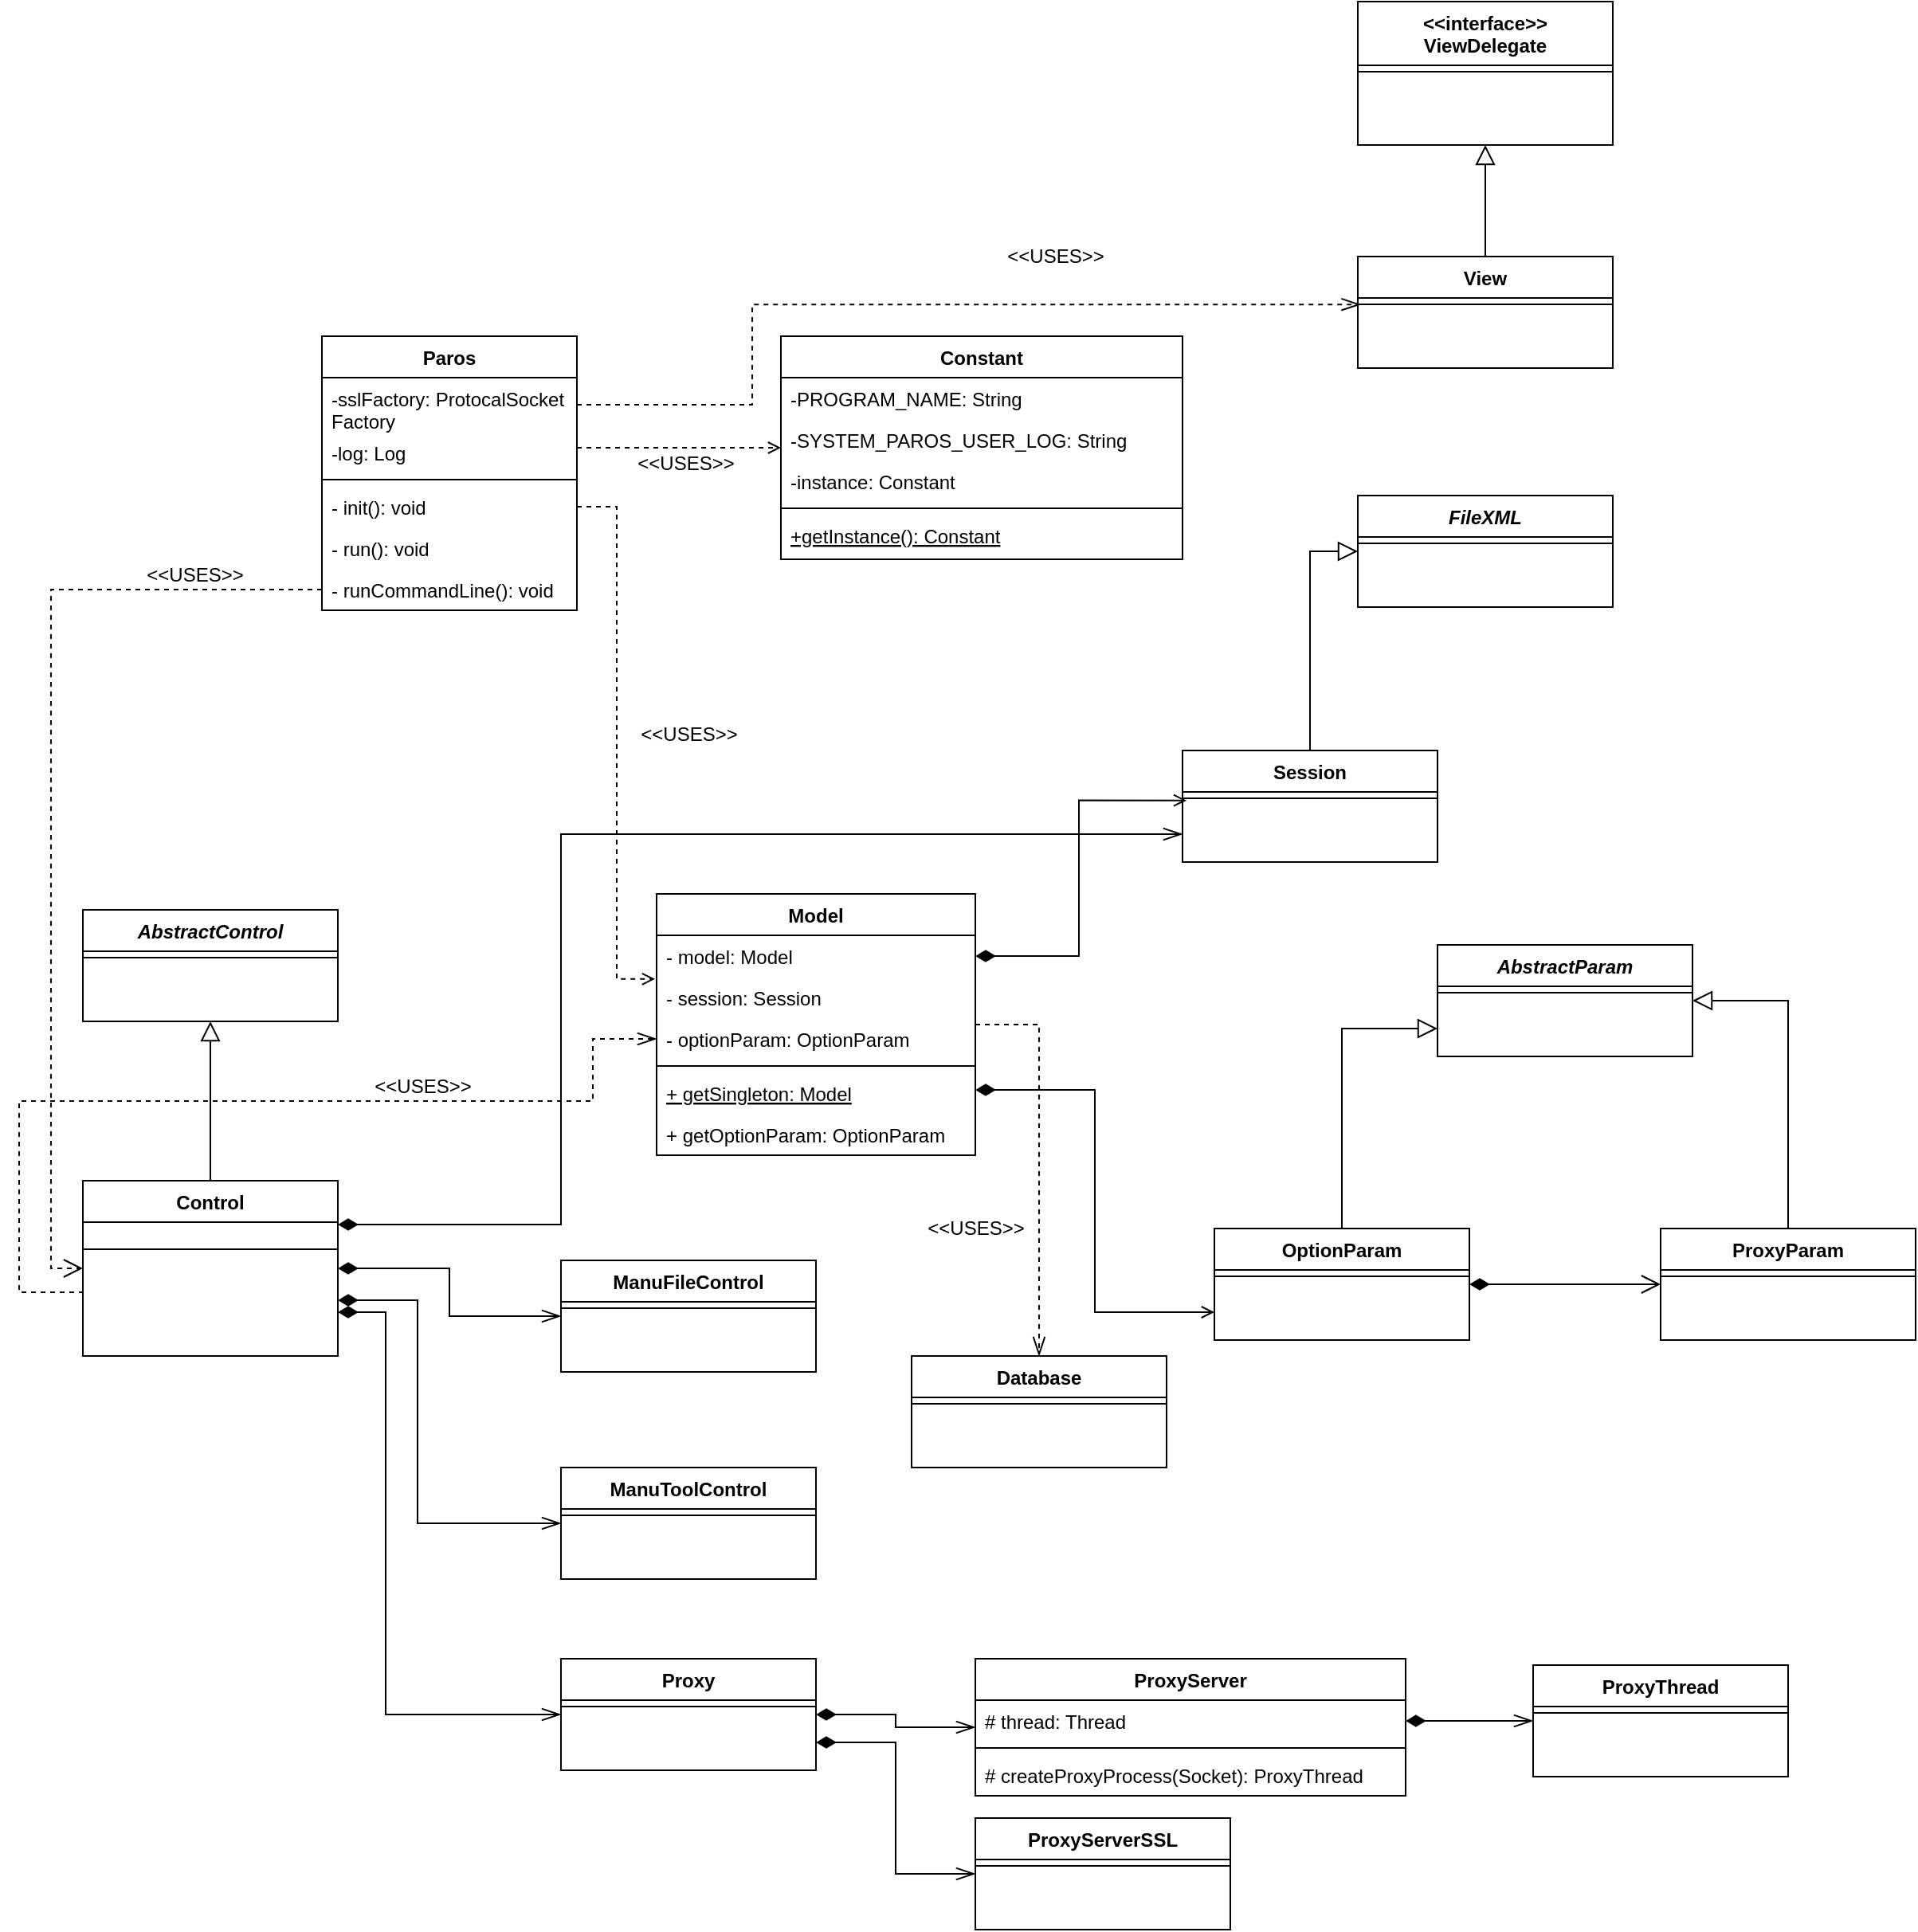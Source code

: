 <mxfile version="15.2.7" type="github">
  <diagram id="C5RBs43oDa-KdzZeNtuy" name="Page-1">
    <mxGraphModel dx="474" dy="1434" grid="1" gridSize="10" guides="1" tooltips="1" connect="1" arrows="1" fold="1" page="1" pageScale="1" pageWidth="827" pageHeight="1169" math="0" shadow="0">
      <root>
        <mxCell id="WIyWlLk6GJQsqaUBKTNV-0" />
        <mxCell id="WIyWlLk6GJQsqaUBKTNV-1" parent="WIyWlLk6GJQsqaUBKTNV-0" />
        <mxCell id="PljDbK5NJAlSUwiUS4Zr-77" style="edgeStyle=elbowEdgeStyle;rounded=0;orthogonalLoop=1;jettySize=auto;html=1;exitX=1;exitY=0.25;exitDx=0;exitDy=0;entryX=0.011;entryY=0.515;entryDx=0;entryDy=0;entryPerimeter=0;dashed=1;startArrow=none;startFill=0;endArrow=openThin;endFill=0;startSize=10;endSize=10;" edge="1" parent="WIyWlLk6GJQsqaUBKTNV-1" source="zkfFHV4jXpPFQw0GAbJ--0" target="PljDbK5NJAlSUwiUS4Zr-76">
          <mxGeometry relative="1" as="geometry">
            <Array as="points">
              <mxPoint x="490" y="130" />
            </Array>
          </mxGeometry>
        </mxCell>
        <mxCell id="zkfFHV4jXpPFQw0GAbJ--0" value="Paros" style="swimlane;fontStyle=1;align=center;verticalAlign=top;childLayout=stackLayout;horizontal=1;startSize=26;horizontalStack=0;resizeParent=1;resizeLast=0;collapsible=1;marginBottom=0;rounded=0;shadow=0;strokeWidth=1;" parent="WIyWlLk6GJQsqaUBKTNV-1" vertex="1">
          <mxGeometry x="220" y="120" width="160" height="172" as="geometry">
            <mxRectangle x="220" y="120" width="160" height="26" as="alternateBounds" />
          </mxGeometry>
        </mxCell>
        <mxCell id="PljDbK5NJAlSUwiUS4Zr-3" value="-sslFactory: ProtocalSocket&#xa;Factory" style="text;align=left;verticalAlign=top;spacingLeft=4;spacingRight=4;overflow=hidden;rotatable=0;points=[[0,0.5],[1,0.5]];portConstraint=eastwest;" vertex="1" parent="zkfFHV4jXpPFQw0GAbJ--0">
          <mxGeometry y="26" width="160" height="34" as="geometry" />
        </mxCell>
        <mxCell id="PljDbK5NJAlSUwiUS4Zr-2" value="-log: Log&#xa;" style="text;align=left;verticalAlign=top;spacingLeft=4;spacingRight=4;overflow=hidden;rotatable=0;points=[[0,0.5],[1,0.5]];portConstraint=eastwest;" vertex="1" parent="zkfFHV4jXpPFQw0GAbJ--0">
          <mxGeometry y="60" width="160" height="26" as="geometry" />
        </mxCell>
        <mxCell id="zkfFHV4jXpPFQw0GAbJ--4" value="" style="line;html=1;strokeWidth=1;align=left;verticalAlign=middle;spacingTop=-1;spacingLeft=3;spacingRight=3;rotatable=0;labelPosition=right;points=[];portConstraint=eastwest;" parent="zkfFHV4jXpPFQw0GAbJ--0" vertex="1">
          <mxGeometry y="86" width="160" height="8" as="geometry" />
        </mxCell>
        <mxCell id="PljDbK5NJAlSUwiUS4Zr-0" value="- init(): void" style="text;align=left;verticalAlign=top;spacingLeft=4;spacingRight=4;overflow=hidden;rotatable=0;points=[[0,0.5],[1,0.5]];portConstraint=eastwest;" vertex="1" parent="zkfFHV4jXpPFQw0GAbJ--0">
          <mxGeometry y="94" width="160" height="26" as="geometry" />
        </mxCell>
        <mxCell id="PljDbK5NJAlSUwiUS4Zr-1" value="- run(): void" style="text;align=left;verticalAlign=top;spacingLeft=4;spacingRight=4;overflow=hidden;rotatable=0;points=[[0,0.5],[1,0.5]];portConstraint=eastwest;" vertex="1" parent="zkfFHV4jXpPFQw0GAbJ--0">
          <mxGeometry y="120" width="160" height="26" as="geometry" />
        </mxCell>
        <mxCell id="PljDbK5NJAlSUwiUS4Zr-33" value="- runCommandLine(): void" style="text;align=left;verticalAlign=top;spacingLeft=4;spacingRight=4;overflow=hidden;rotatable=0;points=[[0,0.5],[1,0.5]];portConstraint=eastwest;" vertex="1" parent="zkfFHV4jXpPFQw0GAbJ--0">
          <mxGeometry y="146" width="160" height="26" as="geometry" />
        </mxCell>
        <mxCell id="PljDbK5NJAlSUwiUS4Zr-13" style="edgeStyle=orthogonalEdgeStyle;rounded=0;orthogonalLoop=1;jettySize=auto;html=1;exitX=1;exitY=0.75;exitDx=0;exitDy=0;entryX=0;entryY=0.75;entryDx=0;entryDy=0;startArrow=diamondThin;startFill=1;endArrow=open;endFill=0;startSize=10;" edge="1" parent="WIyWlLk6GJQsqaUBKTNV-1" source="zkfFHV4jXpPFQw0GAbJ--13" target="PljDbK5NJAlSUwiUS4Zr-10">
          <mxGeometry relative="1" as="geometry">
            <mxPoint x="780" y="719" as="targetPoint" />
          </mxGeometry>
        </mxCell>
        <mxCell id="PljDbK5NJAlSUwiUS4Zr-72" style="edgeStyle=elbowEdgeStyle;rounded=0;orthogonalLoop=1;jettySize=auto;html=1;exitX=1;exitY=0.5;exitDx=0;exitDy=0;startArrow=none;startFill=0;endArrow=openThin;endFill=0;startSize=10;endSize=10;dashed=1;" edge="1" parent="WIyWlLk6GJQsqaUBKTNV-1" source="zkfFHV4jXpPFQw0GAbJ--13">
          <mxGeometry relative="1" as="geometry">
            <mxPoint x="670" y="760" as="targetPoint" />
            <Array as="points">
              <mxPoint x="670" y="620" />
            </Array>
          </mxGeometry>
        </mxCell>
        <mxCell id="zkfFHV4jXpPFQw0GAbJ--13" value="Model" style="swimlane;fontStyle=1;align=center;verticalAlign=top;childLayout=stackLayout;horizontal=1;startSize=26;horizontalStack=0;resizeParent=1;resizeLast=0;collapsible=1;marginBottom=0;rounded=0;shadow=0;strokeWidth=1;" parent="WIyWlLk6GJQsqaUBKTNV-1" vertex="1">
          <mxGeometry x="430" y="470" width="200" height="164" as="geometry">
            <mxRectangle x="340" y="380" width="170" height="26" as="alternateBounds" />
          </mxGeometry>
        </mxCell>
        <mxCell id="zkfFHV4jXpPFQw0GAbJ--14" value="- model: Model " style="text;align=left;verticalAlign=top;spacingLeft=4;spacingRight=4;overflow=hidden;rotatable=0;points=[[0,0.5],[1,0.5]];portConstraint=eastwest;" parent="zkfFHV4jXpPFQw0GAbJ--13" vertex="1">
          <mxGeometry y="26" width="200" height="26" as="geometry" />
        </mxCell>
        <mxCell id="PljDbK5NJAlSUwiUS4Zr-15" value="- session: Session" style="text;align=left;verticalAlign=top;spacingLeft=4;spacingRight=4;overflow=hidden;rotatable=0;points=[[0,0.5],[1,0.5]];portConstraint=eastwest;" vertex="1" parent="zkfFHV4jXpPFQw0GAbJ--13">
          <mxGeometry y="52" width="200" height="26" as="geometry" />
        </mxCell>
        <mxCell id="PljDbK5NJAlSUwiUS4Zr-16" value="- optionParam: OptionParam" style="text;align=left;verticalAlign=top;spacingLeft=4;spacingRight=4;overflow=hidden;rotatable=0;points=[[0,0.5],[1,0.5]];portConstraint=eastwest;" vertex="1" parent="zkfFHV4jXpPFQw0GAbJ--13">
          <mxGeometry y="78" width="200" height="26" as="geometry" />
        </mxCell>
        <mxCell id="zkfFHV4jXpPFQw0GAbJ--15" value="" style="line;html=1;strokeWidth=1;align=left;verticalAlign=middle;spacingTop=-1;spacingLeft=3;spacingRight=3;rotatable=0;labelPosition=right;points=[];portConstraint=eastwest;" parent="zkfFHV4jXpPFQw0GAbJ--13" vertex="1">
          <mxGeometry y="104" width="200" height="8" as="geometry" />
        </mxCell>
        <mxCell id="PljDbK5NJAlSUwiUS4Zr-21" value="+ getSingleton: Model" style="text;align=left;verticalAlign=top;spacingLeft=4;spacingRight=4;overflow=hidden;rotatable=0;points=[[0,0.5],[1,0.5]];portConstraint=eastwest;fontStyle=4" vertex="1" parent="zkfFHV4jXpPFQw0GAbJ--13">
          <mxGeometry y="112" width="200" height="26" as="geometry" />
        </mxCell>
        <mxCell id="PljDbK5NJAlSUwiUS4Zr-22" value="+ getOptionParam: OptionParam" style="text;align=left;verticalAlign=top;spacingLeft=4;spacingRight=4;overflow=hidden;rotatable=0;points=[[0,0.5],[1,0.5]];portConstraint=eastwest;fontStyle=0" vertex="1" parent="zkfFHV4jXpPFQw0GAbJ--13">
          <mxGeometry y="138" width="200" height="26" as="geometry" />
        </mxCell>
        <mxCell id="zkfFHV4jXpPFQw0GAbJ--17" value="Constant" style="swimlane;fontStyle=1;align=center;verticalAlign=top;childLayout=stackLayout;horizontal=1;startSize=26;horizontalStack=0;resizeParent=1;resizeLast=0;collapsible=1;marginBottom=0;rounded=0;shadow=0;strokeWidth=1;" parent="WIyWlLk6GJQsqaUBKTNV-1" vertex="1">
          <mxGeometry x="508" y="120" width="252" height="140" as="geometry">
            <mxRectangle x="550" y="140" width="160" height="26" as="alternateBounds" />
          </mxGeometry>
        </mxCell>
        <mxCell id="zkfFHV4jXpPFQw0GAbJ--18" value="-PROGRAM_NAME: String " style="text;align=left;verticalAlign=top;spacingLeft=4;spacingRight=4;overflow=hidden;rotatable=0;points=[[0,0.5],[1,0.5]];portConstraint=eastwest;" parent="zkfFHV4jXpPFQw0GAbJ--17" vertex="1">
          <mxGeometry y="26" width="252" height="26" as="geometry" />
        </mxCell>
        <mxCell id="zkfFHV4jXpPFQw0GAbJ--19" value="-SYSTEM_PAROS_USER_LOG: String" style="text;align=left;verticalAlign=top;spacingLeft=4;spacingRight=4;overflow=hidden;rotatable=0;points=[[0,0.5],[1,0.5]];portConstraint=eastwest;rounded=0;shadow=0;html=0;" parent="zkfFHV4jXpPFQw0GAbJ--17" vertex="1">
          <mxGeometry y="52" width="252" height="26" as="geometry" />
        </mxCell>
        <mxCell id="zkfFHV4jXpPFQw0GAbJ--20" value="-instance: Constant" style="text;align=left;verticalAlign=top;spacingLeft=4;spacingRight=4;overflow=hidden;rotatable=0;points=[[0,0.5],[1,0.5]];portConstraint=eastwest;rounded=0;shadow=0;html=0;" parent="zkfFHV4jXpPFQw0GAbJ--17" vertex="1">
          <mxGeometry y="78" width="252" height="26" as="geometry" />
        </mxCell>
        <mxCell id="zkfFHV4jXpPFQw0GAbJ--23" value="" style="line;html=1;strokeWidth=1;align=left;verticalAlign=middle;spacingTop=-1;spacingLeft=3;spacingRight=3;rotatable=0;labelPosition=right;points=[];portConstraint=eastwest;" parent="zkfFHV4jXpPFQw0GAbJ--17" vertex="1">
          <mxGeometry y="104" width="252" height="8" as="geometry" />
        </mxCell>
        <mxCell id="zkfFHV4jXpPFQw0GAbJ--25" value="+getInstance(): Constant" style="text;align=left;verticalAlign=top;spacingLeft=4;spacingRight=4;overflow=hidden;rotatable=0;points=[[0,0.5],[1,0.5]];portConstraint=eastwest;fontStyle=4" parent="zkfFHV4jXpPFQw0GAbJ--17" vertex="1">
          <mxGeometry y="112" width="252" height="26" as="geometry" />
        </mxCell>
        <mxCell id="zkfFHV4jXpPFQw0GAbJ--26" value="" style="endArrow=open;shadow=0;strokeWidth=1;rounded=0;endFill=1;edgeStyle=elbowEdgeStyle;elbow=vertical;dashed=1;" parent="WIyWlLk6GJQsqaUBKTNV-1" source="zkfFHV4jXpPFQw0GAbJ--0" target="zkfFHV4jXpPFQw0GAbJ--17" edge="1">
          <mxGeometry x="0.5" y="41" relative="1" as="geometry">
            <mxPoint x="380" y="192" as="sourcePoint" />
            <mxPoint x="540" y="192" as="targetPoint" />
            <mxPoint x="-40" y="32" as="offset" />
          </mxGeometry>
        </mxCell>
        <mxCell id="zkfFHV4jXpPFQw0GAbJ--29" value="&amp;lt;&amp;lt;USES&amp;gt;&amp;gt;" style="text;html=1;resizable=0;points=[];;align=center;verticalAlign=middle;labelBackgroundColor=none;rounded=0;shadow=0;strokeWidth=1;fontSize=12;" parent="zkfFHV4jXpPFQw0GAbJ--26" vertex="1" connectable="0">
          <mxGeometry x="0.5" y="49" relative="1" as="geometry">
            <mxPoint x="204" y="-71" as="offset" />
          </mxGeometry>
        </mxCell>
        <mxCell id="PljDbK5NJAlSUwiUS4Zr-4" style="edgeStyle=orthogonalEdgeStyle;rounded=0;orthogonalLoop=1;jettySize=auto;html=1;entryX=-0.005;entryY=1.055;entryDx=0;entryDy=0;entryPerimeter=0;dashed=1;endArrow=open;endFill=0;" edge="1" parent="WIyWlLk6GJQsqaUBKTNV-1" source="PljDbK5NJAlSUwiUS4Zr-0" target="zkfFHV4jXpPFQw0GAbJ--14">
          <mxGeometry relative="1" as="geometry" />
        </mxCell>
        <mxCell id="PljDbK5NJAlSUwiUS4Zr-27" style="edgeStyle=orthogonalEdgeStyle;rounded=0;orthogonalLoop=1;jettySize=auto;html=1;entryX=0;entryY=0.5;entryDx=0;entryDy=0;startArrow=none;startFill=0;endArrow=block;endFill=0;endSize=10;" edge="1" parent="WIyWlLk6GJQsqaUBKTNV-1" source="PljDbK5NJAlSUwiUS4Zr-5" target="PljDbK5NJAlSUwiUS4Zr-17">
          <mxGeometry relative="1" as="geometry" />
        </mxCell>
        <mxCell id="PljDbK5NJAlSUwiUS4Zr-5" value="Session" style="swimlane;fontStyle=1;align=center;verticalAlign=top;childLayout=stackLayout;horizontal=1;startSize=26;horizontalStack=0;resizeParent=1;resizeLast=0;collapsible=1;marginBottom=0;rounded=0;shadow=0;strokeWidth=1;" vertex="1" parent="WIyWlLk6GJQsqaUBKTNV-1">
          <mxGeometry x="760" y="380" width="160" height="70" as="geometry">
            <mxRectangle x="340" y="380" width="170" height="26" as="alternateBounds" />
          </mxGeometry>
        </mxCell>
        <mxCell id="PljDbK5NJAlSUwiUS4Zr-7" value="" style="line;html=1;strokeWidth=1;align=left;verticalAlign=middle;spacingTop=-1;spacingLeft=3;spacingRight=3;rotatable=0;labelPosition=right;points=[];portConstraint=eastwest;" vertex="1" parent="PljDbK5NJAlSUwiUS4Zr-5">
          <mxGeometry y="26" width="160" height="8" as="geometry" />
        </mxCell>
        <mxCell id="PljDbK5NJAlSUwiUS4Zr-8" value="&amp;lt;&amp;lt;USES&amp;gt;&amp;gt;" style="text;html=1;resizable=0;points=[];;align=center;verticalAlign=middle;labelBackgroundColor=none;rounded=0;shadow=0;strokeWidth=1;fontSize=12;" vertex="1" connectable="0" parent="WIyWlLk6GJQsqaUBKTNV-1">
          <mxGeometry x="140.0" y="270.0" as="geometry" />
        </mxCell>
        <mxCell id="PljDbK5NJAlSUwiUS4Zr-9" style="edgeStyle=orthogonalEdgeStyle;rounded=0;orthogonalLoop=1;jettySize=auto;html=1;exitX=1;exitY=0.5;exitDx=0;exitDy=0;entryX=0.016;entryY=0.667;entryDx=0;entryDy=0;endArrow=open;endFill=0;startArrow=diamondThin;startFill=1;entryPerimeter=0;startSize=10;" edge="1" parent="WIyWlLk6GJQsqaUBKTNV-1" source="zkfFHV4jXpPFQw0GAbJ--14" target="PljDbK5NJAlSUwiUS4Zr-7">
          <mxGeometry relative="1" as="geometry">
            <mxPoint x="760" y="419" as="targetPoint" />
          </mxGeometry>
        </mxCell>
        <mxCell id="PljDbK5NJAlSUwiUS4Zr-28" style="edgeStyle=orthogonalEdgeStyle;rounded=0;orthogonalLoop=1;jettySize=auto;html=1;entryX=0;entryY=0.75;entryDx=0;entryDy=0;startArrow=none;startFill=0;endArrow=block;endFill=0;endSize=10;" edge="1" parent="WIyWlLk6GJQsqaUBKTNV-1" source="PljDbK5NJAlSUwiUS4Zr-10" target="PljDbK5NJAlSUwiUS4Zr-23">
          <mxGeometry relative="1" as="geometry" />
        </mxCell>
        <mxCell id="PljDbK5NJAlSUwiUS4Zr-31" style="edgeStyle=orthogonalEdgeStyle;rounded=0;orthogonalLoop=1;jettySize=auto;html=1;entryX=0;entryY=0.5;entryDx=0;entryDy=0;startArrow=diamondThin;startFill=1;endArrow=open;endFill=0;endSize=10;startSize=10;" edge="1" parent="WIyWlLk6GJQsqaUBKTNV-1" source="PljDbK5NJAlSUwiUS4Zr-10" target="PljDbK5NJAlSUwiUS4Zr-29">
          <mxGeometry relative="1" as="geometry" />
        </mxCell>
        <mxCell id="PljDbK5NJAlSUwiUS4Zr-10" value="OptionParam" style="swimlane;fontStyle=1;align=center;verticalAlign=top;childLayout=stackLayout;horizontal=1;startSize=26;horizontalStack=0;resizeParent=1;resizeLast=0;collapsible=1;marginBottom=0;rounded=0;shadow=0;strokeWidth=1;" vertex="1" parent="WIyWlLk6GJQsqaUBKTNV-1">
          <mxGeometry x="780" y="680" width="160" height="70" as="geometry">
            <mxRectangle x="340" y="380" width="170" height="26" as="alternateBounds" />
          </mxGeometry>
        </mxCell>
        <mxCell id="PljDbK5NJAlSUwiUS4Zr-12" value="" style="line;html=1;strokeWidth=1;align=left;verticalAlign=middle;spacingTop=-1;spacingLeft=3;spacingRight=3;rotatable=0;labelPosition=right;points=[];portConstraint=eastwest;" vertex="1" parent="PljDbK5NJAlSUwiUS4Zr-10">
          <mxGeometry y="26" width="160" height="8" as="geometry" />
        </mxCell>
        <mxCell id="PljDbK5NJAlSUwiUS4Zr-17" value="FileXML" style="swimlane;fontStyle=3;align=center;verticalAlign=top;childLayout=stackLayout;horizontal=1;startSize=26;horizontalStack=0;resizeParent=1;resizeLast=0;collapsible=1;marginBottom=0;rounded=0;shadow=0;strokeWidth=1;" vertex="1" parent="WIyWlLk6GJQsqaUBKTNV-1">
          <mxGeometry x="870" y="220" width="160" height="70" as="geometry">
            <mxRectangle x="340" y="380" width="170" height="26" as="alternateBounds" />
          </mxGeometry>
        </mxCell>
        <mxCell id="PljDbK5NJAlSUwiUS4Zr-19" value="" style="line;html=1;strokeWidth=1;align=left;verticalAlign=middle;spacingTop=-1;spacingLeft=3;spacingRight=3;rotatable=0;labelPosition=right;points=[];portConstraint=eastwest;" vertex="1" parent="PljDbK5NJAlSUwiUS4Zr-17">
          <mxGeometry y="26" width="160" height="8" as="geometry" />
        </mxCell>
        <mxCell id="PljDbK5NJAlSUwiUS4Zr-23" value="AbstractParam" style="swimlane;fontStyle=3;align=center;verticalAlign=top;childLayout=stackLayout;horizontal=1;startSize=26;horizontalStack=0;resizeParent=1;resizeLast=0;collapsible=1;marginBottom=0;rounded=0;shadow=0;strokeWidth=1;" vertex="1" parent="WIyWlLk6GJQsqaUBKTNV-1">
          <mxGeometry x="920" y="502" width="160" height="70" as="geometry">
            <mxRectangle x="340" y="380" width="170" height="26" as="alternateBounds" />
          </mxGeometry>
        </mxCell>
        <mxCell id="PljDbK5NJAlSUwiUS4Zr-25" value="" style="line;html=1;strokeWidth=1;align=left;verticalAlign=middle;spacingTop=-1;spacingLeft=3;spacingRight=3;rotatable=0;labelPosition=right;points=[];portConstraint=eastwest;" vertex="1" parent="PljDbK5NJAlSUwiUS4Zr-23">
          <mxGeometry y="26" width="160" height="8" as="geometry" />
        </mxCell>
        <mxCell id="PljDbK5NJAlSUwiUS4Zr-32" style="edgeStyle=orthogonalEdgeStyle;rounded=0;orthogonalLoop=1;jettySize=auto;html=1;entryX=1;entryY=0.5;entryDx=0;entryDy=0;startArrow=none;startFill=0;endArrow=block;endFill=0;endSize=10;" edge="1" parent="WIyWlLk6GJQsqaUBKTNV-1" source="PljDbK5NJAlSUwiUS4Zr-29" target="PljDbK5NJAlSUwiUS4Zr-23">
          <mxGeometry relative="1" as="geometry" />
        </mxCell>
        <mxCell id="PljDbK5NJAlSUwiUS4Zr-29" value="ProxyParam" style="swimlane;fontStyle=1;align=center;verticalAlign=top;childLayout=stackLayout;horizontal=1;startSize=26;horizontalStack=0;resizeParent=1;resizeLast=0;collapsible=1;marginBottom=0;rounded=0;shadow=0;strokeWidth=1;" vertex="1" parent="WIyWlLk6GJQsqaUBKTNV-1">
          <mxGeometry x="1060" y="680" width="160" height="70" as="geometry">
            <mxRectangle x="340" y="380" width="170" height="26" as="alternateBounds" />
          </mxGeometry>
        </mxCell>
        <mxCell id="PljDbK5NJAlSUwiUS4Zr-30" value="" style="line;html=1;strokeWidth=1;align=left;verticalAlign=middle;spacingTop=-1;spacingLeft=3;spacingRight=3;rotatable=0;labelPosition=right;points=[];portConstraint=eastwest;" vertex="1" parent="PljDbK5NJAlSUwiUS4Zr-29">
          <mxGeometry y="26" width="160" height="8" as="geometry" />
        </mxCell>
        <mxCell id="PljDbK5NJAlSUwiUS4Zr-41" style="edgeStyle=orthogonalEdgeStyle;rounded=0;orthogonalLoop=1;jettySize=auto;html=1;entryX=0.5;entryY=1;entryDx=0;entryDy=0;startArrow=none;startFill=0;endArrow=block;endFill=0;startSize=10;endSize=10;" edge="1" parent="WIyWlLk6GJQsqaUBKTNV-1" source="PljDbK5NJAlSUwiUS4Zr-34" target="PljDbK5NJAlSUwiUS4Zr-39">
          <mxGeometry relative="1" as="geometry" />
        </mxCell>
        <mxCell id="PljDbK5NJAlSUwiUS4Zr-44" style="edgeStyle=orthogonalEdgeStyle;rounded=0;orthogonalLoop=1;jettySize=auto;html=1;exitX=1;exitY=0.5;exitDx=0;exitDy=0;entryX=0;entryY=0.5;entryDx=0;entryDy=0;startArrow=diamondThin;startFill=1;endArrow=openThin;endFill=0;startSize=10;endSize=10;" edge="1" parent="WIyWlLk6GJQsqaUBKTNV-1" source="PljDbK5NJAlSUwiUS4Zr-34" target="PljDbK5NJAlSUwiUS4Zr-42">
          <mxGeometry relative="1" as="geometry" />
        </mxCell>
        <mxCell id="PljDbK5NJAlSUwiUS4Zr-47" style="edgeStyle=orthogonalEdgeStyle;rounded=0;orthogonalLoop=1;jettySize=auto;html=1;entryX=0;entryY=0.5;entryDx=0;entryDy=0;startArrow=diamondThin;startFill=1;endArrow=openThin;endFill=0;startSize=10;endSize=10;" edge="1" parent="WIyWlLk6GJQsqaUBKTNV-1" target="PljDbK5NJAlSUwiUS4Zr-45">
          <mxGeometry relative="1" as="geometry">
            <mxPoint x="230" y="725" as="sourcePoint" />
            <Array as="points">
              <mxPoint x="280" y="725" />
              <mxPoint x="280" y="865" />
            </Array>
          </mxGeometry>
        </mxCell>
        <mxCell id="PljDbK5NJAlSUwiUS4Zr-48" style="rounded=0;orthogonalLoop=1;jettySize=auto;html=1;exitX=1;exitY=0.25;exitDx=0;exitDy=0;entryX=0;entryY=0.75;entryDx=0;entryDy=0;startArrow=diamondThin;startFill=1;endArrow=openThin;endFill=0;startSize=10;endSize=10;edgeStyle=elbowEdgeStyle;" edge="1" parent="WIyWlLk6GJQsqaUBKTNV-1" source="PljDbK5NJAlSUwiUS4Zr-34" target="PljDbK5NJAlSUwiUS4Zr-5">
          <mxGeometry relative="1" as="geometry">
            <Array as="points">
              <mxPoint x="370" y="650" />
            </Array>
          </mxGeometry>
        </mxCell>
        <mxCell id="PljDbK5NJAlSUwiUS4Zr-49" style="edgeStyle=orthogonalEdgeStyle;rounded=0;orthogonalLoop=1;jettySize=auto;html=1;exitX=0;exitY=0.75;exitDx=0;exitDy=0;entryX=0;entryY=0.5;entryDx=0;entryDy=0;startArrow=none;startFill=0;endArrow=openThin;endFill=0;startSize=10;endSize=10;dashed=1;" edge="1" parent="WIyWlLk6GJQsqaUBKTNV-1" source="PljDbK5NJAlSUwiUS4Zr-34" target="PljDbK5NJAlSUwiUS4Zr-16">
          <mxGeometry relative="1" as="geometry">
            <Array as="points">
              <mxPoint x="70" y="720" />
              <mxPoint x="30" y="720" />
              <mxPoint x="30" y="600" />
              <mxPoint x="390" y="600" />
              <mxPoint x="390" y="561" />
            </Array>
          </mxGeometry>
        </mxCell>
        <mxCell id="PljDbK5NJAlSUwiUS4Zr-55" style="edgeStyle=elbowEdgeStyle;rounded=0;orthogonalLoop=1;jettySize=auto;html=1;exitX=1;exitY=0.75;exitDx=0;exitDy=0;entryX=0;entryY=0.5;entryDx=0;entryDy=0;startArrow=diamondThin;startFill=1;endArrow=openThin;endFill=0;startSize=10;endSize=10;" edge="1" parent="WIyWlLk6GJQsqaUBKTNV-1" source="PljDbK5NJAlSUwiUS4Zr-34" target="PljDbK5NJAlSUwiUS4Zr-51">
          <mxGeometry relative="1" as="geometry">
            <Array as="points">
              <mxPoint x="260" y="900" />
            </Array>
          </mxGeometry>
        </mxCell>
        <mxCell id="PljDbK5NJAlSUwiUS4Zr-34" value="Control" style="swimlane;fontStyle=1;align=center;verticalAlign=top;childLayout=stackLayout;horizontal=1;startSize=26;horizontalStack=0;resizeParent=1;resizeLast=0;collapsible=1;marginBottom=0;rounded=0;shadow=0;strokeWidth=1;" vertex="1" parent="WIyWlLk6GJQsqaUBKTNV-1">
          <mxGeometry x="70" y="650" width="160" height="110" as="geometry">
            <mxRectangle x="340" y="380" width="170" height="26" as="alternateBounds" />
          </mxGeometry>
        </mxCell>
        <mxCell id="PljDbK5NJAlSUwiUS4Zr-35" value="" style="line;html=1;strokeWidth=1;align=left;verticalAlign=middle;spacingTop=-1;spacingLeft=3;spacingRight=3;rotatable=0;labelPosition=right;points=[];portConstraint=eastwest;" vertex="1" parent="PljDbK5NJAlSUwiUS4Zr-34">
          <mxGeometry y="26" width="160" height="34" as="geometry" />
        </mxCell>
        <mxCell id="PljDbK5NJAlSUwiUS4Zr-36" style="edgeStyle=orthogonalEdgeStyle;rounded=0;orthogonalLoop=1;jettySize=auto;html=1;exitX=0;exitY=0.5;exitDx=0;exitDy=0;entryX=0;entryY=0.5;entryDx=0;entryDy=0;startArrow=none;startFill=0;endArrow=open;endFill=0;startSize=10;endSize=10;dashed=1;" edge="1" parent="WIyWlLk6GJQsqaUBKTNV-1" source="PljDbK5NJAlSUwiUS4Zr-33" target="PljDbK5NJAlSUwiUS4Zr-34">
          <mxGeometry relative="1" as="geometry" />
        </mxCell>
        <mxCell id="PljDbK5NJAlSUwiUS4Zr-37" value="&amp;lt;&amp;lt;USES&amp;gt;&amp;gt;" style="text;html=1;resizable=0;points=[];;align=center;verticalAlign=middle;labelBackgroundColor=none;rounded=0;shadow=0;strokeWidth=1;fontSize=12;" vertex="1" connectable="0" parent="WIyWlLk6GJQsqaUBKTNV-1">
          <mxGeometry x="450.0" y="370.0" as="geometry" />
        </mxCell>
        <mxCell id="PljDbK5NJAlSUwiUS4Zr-39" value="AbstractControl" style="swimlane;fontStyle=3;align=center;verticalAlign=top;childLayout=stackLayout;horizontal=1;startSize=26;horizontalStack=0;resizeParent=1;resizeLast=0;collapsible=1;marginBottom=0;rounded=0;shadow=0;strokeWidth=1;" vertex="1" parent="WIyWlLk6GJQsqaUBKTNV-1">
          <mxGeometry x="70" y="480" width="160" height="70" as="geometry">
            <mxRectangle x="340" y="380" width="170" height="26" as="alternateBounds" />
          </mxGeometry>
        </mxCell>
        <mxCell id="PljDbK5NJAlSUwiUS4Zr-40" value="" style="line;html=1;strokeWidth=1;align=left;verticalAlign=middle;spacingTop=-1;spacingLeft=3;spacingRight=3;rotatable=0;labelPosition=right;points=[];portConstraint=eastwest;" vertex="1" parent="PljDbK5NJAlSUwiUS4Zr-39">
          <mxGeometry y="26" width="160" height="8" as="geometry" />
        </mxCell>
        <mxCell id="PljDbK5NJAlSUwiUS4Zr-42" value="ManuFileControl&#xa;" style="swimlane;fontStyle=1;align=center;verticalAlign=top;childLayout=stackLayout;horizontal=1;startSize=26;horizontalStack=0;resizeParent=1;resizeLast=0;collapsible=1;marginBottom=0;rounded=0;shadow=0;strokeWidth=1;" vertex="1" parent="WIyWlLk6GJQsqaUBKTNV-1">
          <mxGeometry x="370" y="700" width="160" height="70" as="geometry">
            <mxRectangle x="340" y="380" width="170" height="26" as="alternateBounds" />
          </mxGeometry>
        </mxCell>
        <mxCell id="PljDbK5NJAlSUwiUS4Zr-43" value="" style="line;html=1;strokeWidth=1;align=left;verticalAlign=middle;spacingTop=-1;spacingLeft=3;spacingRight=3;rotatable=0;labelPosition=right;points=[];portConstraint=eastwest;" vertex="1" parent="PljDbK5NJAlSUwiUS4Zr-42">
          <mxGeometry y="26" width="160" height="8" as="geometry" />
        </mxCell>
        <mxCell id="PljDbK5NJAlSUwiUS4Zr-45" value="ManuToolControl&#xa;" style="swimlane;fontStyle=1;align=center;verticalAlign=top;childLayout=stackLayout;horizontal=1;startSize=26;horizontalStack=0;resizeParent=1;resizeLast=0;collapsible=1;marginBottom=0;rounded=0;shadow=0;strokeWidth=1;" vertex="1" parent="WIyWlLk6GJQsqaUBKTNV-1">
          <mxGeometry x="370" y="830" width="160" height="70" as="geometry">
            <mxRectangle x="340" y="380" width="170" height="26" as="alternateBounds" />
          </mxGeometry>
        </mxCell>
        <mxCell id="PljDbK5NJAlSUwiUS4Zr-46" value="" style="line;html=1;strokeWidth=1;align=left;verticalAlign=middle;spacingTop=-1;spacingLeft=3;spacingRight=3;rotatable=0;labelPosition=right;points=[];portConstraint=eastwest;" vertex="1" parent="PljDbK5NJAlSUwiUS4Zr-45">
          <mxGeometry y="26" width="160" height="8" as="geometry" />
        </mxCell>
        <mxCell id="PljDbK5NJAlSUwiUS4Zr-50" value="&amp;lt;&amp;lt;USES&amp;gt;&amp;gt;" style="text;html=1;resizable=0;points=[];;align=center;verticalAlign=middle;labelBackgroundColor=none;rounded=0;shadow=0;strokeWidth=1;fontSize=12;" vertex="1" connectable="0" parent="WIyWlLk6GJQsqaUBKTNV-1">
          <mxGeometry x="460.0" y="380.0" as="geometry">
            <mxPoint x="-177" y="211" as="offset" />
          </mxGeometry>
        </mxCell>
        <mxCell id="PljDbK5NJAlSUwiUS4Zr-58" style="edgeStyle=elbowEdgeStyle;rounded=0;orthogonalLoop=1;jettySize=auto;html=1;exitX=1;exitY=0.5;exitDx=0;exitDy=0;entryX=0;entryY=0.5;entryDx=0;entryDy=0;startArrow=diamondThin;startFill=1;endArrow=openThin;endFill=0;startSize=10;endSize=10;" edge="1" parent="WIyWlLk6GJQsqaUBKTNV-1" source="PljDbK5NJAlSUwiUS4Zr-51" target="PljDbK5NJAlSUwiUS4Zr-56">
          <mxGeometry relative="1" as="geometry" />
        </mxCell>
        <mxCell id="PljDbK5NJAlSUwiUS4Zr-61" style="edgeStyle=elbowEdgeStyle;rounded=0;orthogonalLoop=1;jettySize=auto;html=1;exitX=1;exitY=0.75;exitDx=0;exitDy=0;entryX=0;entryY=0.5;entryDx=0;entryDy=0;startArrow=diamondThin;startFill=1;endArrow=openThin;endFill=0;startSize=10;endSize=10;" edge="1" parent="WIyWlLk6GJQsqaUBKTNV-1" source="PljDbK5NJAlSUwiUS4Zr-51" target="PljDbK5NJAlSUwiUS4Zr-59">
          <mxGeometry relative="1" as="geometry" />
        </mxCell>
        <mxCell id="PljDbK5NJAlSUwiUS4Zr-51" value="Proxy" style="swimlane;fontStyle=1;align=center;verticalAlign=top;childLayout=stackLayout;horizontal=1;startSize=26;horizontalStack=0;resizeParent=1;resizeLast=0;collapsible=1;marginBottom=0;rounded=0;shadow=0;strokeWidth=1;" vertex="1" parent="WIyWlLk6GJQsqaUBKTNV-1">
          <mxGeometry x="370" y="950" width="160" height="70" as="geometry">
            <mxRectangle x="340" y="380" width="170" height="26" as="alternateBounds" />
          </mxGeometry>
        </mxCell>
        <mxCell id="PljDbK5NJAlSUwiUS4Zr-52" value="" style="line;html=1;strokeWidth=1;align=left;verticalAlign=middle;spacingTop=-1;spacingLeft=3;spacingRight=3;rotatable=0;labelPosition=right;points=[];portConstraint=eastwest;" vertex="1" parent="PljDbK5NJAlSUwiUS4Zr-51">
          <mxGeometry y="26" width="160" height="8" as="geometry" />
        </mxCell>
        <mxCell id="PljDbK5NJAlSUwiUS4Zr-56" value="ProxyServer" style="swimlane;fontStyle=1;align=center;verticalAlign=top;childLayout=stackLayout;horizontal=1;startSize=26;horizontalStack=0;resizeParent=1;resizeLast=0;collapsible=1;marginBottom=0;rounded=0;shadow=0;strokeWidth=1;" vertex="1" parent="WIyWlLk6GJQsqaUBKTNV-1">
          <mxGeometry x="630" y="950" width="270" height="86" as="geometry">
            <mxRectangle x="340" y="380" width="170" height="26" as="alternateBounds" />
          </mxGeometry>
        </mxCell>
        <mxCell id="PljDbK5NJAlSUwiUS4Zr-62" value="# thread: Thread" style="text;align=left;verticalAlign=top;spacingLeft=4;spacingRight=4;overflow=hidden;rotatable=0;points=[[0,0.5],[1,0.5]];portConstraint=eastwest;fontStyle=0" vertex="1" parent="PljDbK5NJAlSUwiUS4Zr-56">
          <mxGeometry y="26" width="270" height="26" as="geometry" />
        </mxCell>
        <mxCell id="PljDbK5NJAlSUwiUS4Zr-57" value="" style="line;html=1;strokeWidth=1;align=left;verticalAlign=middle;spacingTop=-1;spacingLeft=3;spacingRight=3;rotatable=0;labelPosition=right;points=[];portConstraint=eastwest;" vertex="1" parent="PljDbK5NJAlSUwiUS4Zr-56">
          <mxGeometry y="52" width="270" height="8" as="geometry" />
        </mxCell>
        <mxCell id="PljDbK5NJAlSUwiUS4Zr-64" value="# createProxyProcess(Socket): ProxyThread" style="text;align=left;verticalAlign=top;spacingLeft=4;spacingRight=4;overflow=hidden;rotatable=0;points=[[0,0.5],[1,0.5]];portConstraint=eastwest;fontStyle=0" vertex="1" parent="PljDbK5NJAlSUwiUS4Zr-56">
          <mxGeometry y="60" width="270" height="26" as="geometry" />
        </mxCell>
        <mxCell id="PljDbK5NJAlSUwiUS4Zr-59" value="ProxyServerSSL" style="swimlane;fontStyle=1;align=center;verticalAlign=top;childLayout=stackLayout;horizontal=1;startSize=26;horizontalStack=0;resizeParent=1;resizeLast=0;collapsible=1;marginBottom=0;rounded=0;shadow=0;strokeWidth=1;" vertex="1" parent="WIyWlLk6GJQsqaUBKTNV-1">
          <mxGeometry x="630" y="1050" width="160" height="70" as="geometry">
            <mxRectangle x="340" y="380" width="170" height="26" as="alternateBounds" />
          </mxGeometry>
        </mxCell>
        <mxCell id="PljDbK5NJAlSUwiUS4Zr-60" value="" style="line;html=1;strokeWidth=1;align=left;verticalAlign=middle;spacingTop=-1;spacingLeft=3;spacingRight=3;rotatable=0;labelPosition=right;points=[];portConstraint=eastwest;" vertex="1" parent="PljDbK5NJAlSUwiUS4Zr-59">
          <mxGeometry y="26" width="160" height="8" as="geometry" />
        </mxCell>
        <mxCell id="PljDbK5NJAlSUwiUS4Zr-65" value="ProxyThread" style="swimlane;fontStyle=1;align=center;verticalAlign=top;childLayout=stackLayout;horizontal=1;startSize=26;horizontalStack=0;resizeParent=1;resizeLast=0;collapsible=1;marginBottom=0;rounded=0;shadow=0;strokeWidth=1;" vertex="1" parent="WIyWlLk6GJQsqaUBKTNV-1">
          <mxGeometry x="980" y="954" width="160" height="70" as="geometry">
            <mxRectangle x="340" y="380" width="170" height="26" as="alternateBounds" />
          </mxGeometry>
        </mxCell>
        <mxCell id="PljDbK5NJAlSUwiUS4Zr-66" value="" style="line;html=1;strokeWidth=1;align=left;verticalAlign=middle;spacingTop=-1;spacingLeft=3;spacingRight=3;rotatable=0;labelPosition=right;points=[];portConstraint=eastwest;" vertex="1" parent="PljDbK5NJAlSUwiUS4Zr-65">
          <mxGeometry y="26" width="160" height="8" as="geometry" />
        </mxCell>
        <mxCell id="PljDbK5NJAlSUwiUS4Zr-67" style="edgeStyle=elbowEdgeStyle;rounded=0;orthogonalLoop=1;jettySize=auto;html=1;exitX=1;exitY=0.5;exitDx=0;exitDy=0;entryX=0;entryY=0.5;entryDx=0;entryDy=0;startArrow=diamondThin;startFill=1;endArrow=openThin;endFill=0;startSize=10;endSize=10;" edge="1" parent="WIyWlLk6GJQsqaUBKTNV-1" source="PljDbK5NJAlSUwiUS4Zr-62" target="PljDbK5NJAlSUwiUS4Zr-65">
          <mxGeometry relative="1" as="geometry" />
        </mxCell>
        <mxCell id="PljDbK5NJAlSUwiUS4Zr-68" value="Database" style="swimlane;fontStyle=1;align=center;verticalAlign=top;childLayout=stackLayout;horizontal=1;startSize=26;horizontalStack=0;resizeParent=1;resizeLast=0;collapsible=1;marginBottom=0;rounded=0;shadow=0;strokeWidth=1;" vertex="1" parent="WIyWlLk6GJQsqaUBKTNV-1">
          <mxGeometry x="590" y="760" width="160" height="70" as="geometry">
            <mxRectangle x="340" y="380" width="170" height="26" as="alternateBounds" />
          </mxGeometry>
        </mxCell>
        <mxCell id="PljDbK5NJAlSUwiUS4Zr-69" value="" style="line;html=1;strokeWidth=1;align=left;verticalAlign=middle;spacingTop=-1;spacingLeft=3;spacingRight=3;rotatable=0;labelPosition=right;points=[];portConstraint=eastwest;" vertex="1" parent="PljDbK5NJAlSUwiUS4Zr-68">
          <mxGeometry y="26" width="160" height="8" as="geometry" />
        </mxCell>
        <mxCell id="PljDbK5NJAlSUwiUS4Zr-74" value="&amp;lt;&amp;lt;USES&amp;gt;&amp;gt;" style="text;html=1;resizable=0;points=[];;align=center;verticalAlign=middle;labelBackgroundColor=none;rounded=0;shadow=0;strokeWidth=1;fontSize=12;" vertex="1" connectable="0" parent="WIyWlLk6GJQsqaUBKTNV-1">
          <mxGeometry x="970.0" y="260.0" as="geometry">
            <mxPoint x="-340" y="420" as="offset" />
          </mxGeometry>
        </mxCell>
        <mxCell id="PljDbK5NJAlSUwiUS4Zr-81" style="edgeStyle=elbowEdgeStyle;rounded=0;orthogonalLoop=1;jettySize=auto;html=1;entryX=0.5;entryY=1;entryDx=0;entryDy=0;startArrow=none;startFill=0;endArrow=block;endFill=0;startSize=10;endSize=10;" edge="1" parent="WIyWlLk6GJQsqaUBKTNV-1" source="PljDbK5NJAlSUwiUS4Zr-75" target="PljDbK5NJAlSUwiUS4Zr-79">
          <mxGeometry relative="1" as="geometry" />
        </mxCell>
        <mxCell id="PljDbK5NJAlSUwiUS4Zr-75" value="View" style="swimlane;fontStyle=1;align=center;verticalAlign=top;childLayout=stackLayout;horizontal=1;startSize=26;horizontalStack=0;resizeParent=1;resizeLast=0;collapsible=1;marginBottom=0;rounded=0;shadow=0;strokeWidth=1;" vertex="1" parent="WIyWlLk6GJQsqaUBKTNV-1">
          <mxGeometry x="870" y="70" width="160" height="70" as="geometry">
            <mxRectangle x="340" y="380" width="170" height="26" as="alternateBounds" />
          </mxGeometry>
        </mxCell>
        <mxCell id="PljDbK5NJAlSUwiUS4Zr-76" value="" style="line;html=1;strokeWidth=1;align=left;verticalAlign=middle;spacingTop=-1;spacingLeft=3;spacingRight=3;rotatable=0;labelPosition=right;points=[];portConstraint=eastwest;" vertex="1" parent="PljDbK5NJAlSUwiUS4Zr-75">
          <mxGeometry y="26" width="160" height="8" as="geometry" />
        </mxCell>
        <mxCell id="PljDbK5NJAlSUwiUS4Zr-78" value="&amp;lt;&amp;lt;USES&amp;gt;&amp;gt;" style="text;html=1;resizable=0;points=[];;align=center;verticalAlign=middle;labelBackgroundColor=none;rounded=0;shadow=0;strokeWidth=1;fontSize=12;" vertex="1" connectable="0" parent="WIyWlLk6GJQsqaUBKTNV-1">
          <mxGeometry x="447.862" y="200.001" as="geometry" />
        </mxCell>
        <mxCell id="PljDbK5NJAlSUwiUS4Zr-79" value="&lt;&lt;interface&gt;&gt;&#xa;ViewDelegate" style="swimlane;fontStyle=1;align=center;verticalAlign=top;childLayout=stackLayout;horizontal=1;startSize=40;horizontalStack=0;resizeParent=1;resizeLast=0;collapsible=1;marginBottom=0;rounded=0;shadow=0;strokeWidth=1;" vertex="1" parent="WIyWlLk6GJQsqaUBKTNV-1">
          <mxGeometry x="870" y="-90" width="160" height="90" as="geometry">
            <mxRectangle x="870" y="-90" width="170" height="40" as="alternateBounds" />
          </mxGeometry>
        </mxCell>
        <mxCell id="PljDbK5NJAlSUwiUS4Zr-80" value="" style="line;html=1;strokeWidth=1;align=left;verticalAlign=middle;spacingTop=-1;spacingLeft=3;spacingRight=3;rotatable=0;labelPosition=right;points=[];portConstraint=eastwest;" vertex="1" parent="PljDbK5NJAlSUwiUS4Zr-79">
          <mxGeometry y="40" width="160" height="8" as="geometry" />
        </mxCell>
      </root>
    </mxGraphModel>
  </diagram>
</mxfile>
